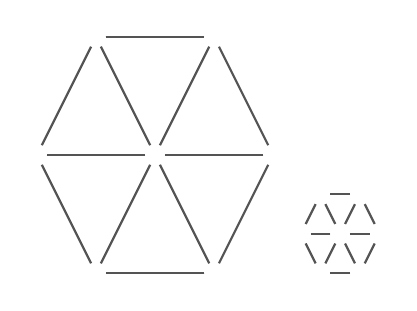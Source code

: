 
\begin{tikzpicture}[x=0.50cm,y=0.50cm]
  % colors
  \definecolor{kGreen}{rgb}{0.0,0.59,0.0}
  \definecolor{kOrange}{rgb}{1.0,0.59,0.0}
  \definecolor{kGrey}{rgb}{0.33,0.33,0.33}
  \definecolor{kRed}{rgb}{0.59,0.0,0.0}

  % nodes
  \node (b0) at (15,15) {};
  \node (b1) at (12,15) {};
  \node (b2) at (13.5,18) {};
  \node (b3) at (16.5,18) {};
  \node (b4) at (18,15) {};
  \node (b5) at (16.5,12) {};
  \node (b6) at (13.5,12) {};
  \draw[draw,thick,color=kGrey, fill] (b0) -- (b1);
  \draw[draw,thick,color=kGrey, fill] (b0) -- (b2);
  \draw[draw,thick,color=kGrey, fill] (b0) -- (b3);
  \draw[draw,thick,color=kGrey, fill] (b0) -- (b4);
  \draw[draw,thick,color=kGrey, fill] (b0) -- (b5);
  \draw[draw,thick,color=kGrey, fill] (b0) -- (b6);

  \draw[draw,thick,color=kGrey, fill] (b1) -- (b2);
  \draw[draw,thick,color=kGrey, fill] (b2) -- (b3);
  \draw[draw,thick,color=kGrey, fill] (b3) -- (b4);
  \draw[draw,thick,color=kGrey, fill] (b4) -- (b5);
  \draw[draw,thick,color=kGrey, fill] (b5) -- (b6);
  \draw[draw,thick,color=kGrey, fill] (b6) -- (b1);

\end{tikzpicture}
\begin{tikzpicture}[x=0.50cm,y=0.50cm]
  % colors
  \definecolor{kGreen}{rgb}{0.0,0.59,0.0}
  \definecolor{kOrange}{rgb}{1.0,0.59,0.0}
  \definecolor{kGrey}{rgb}{0.33,0.33,0.33}
  \definecolor{kRed}{rgb}{0.59,0.0,0.0}
  % nodes
  \node (b0) at (5,5) {};
  \node (b1) at (4,5) {};
  \node (b2) at (4.5,6) {};
  \node (b3) at (5.5,6) {};
  \node (b4) at (6,5) {};
  \node (b5) at (5.5,4) {};
  \node (b6) at (4.5,4) {};
  \draw[draw,thick,color=kGrey, fill] (b0) -- (b1);
  \draw[draw,thick,color=kGrey, fill] (b0) -- (b2);
  \draw[draw,thick,color=kGrey, fill] (b0) -- (b3);
  \draw[draw,thick,color=kGrey, fill] (b0) -- (b4);
  \draw[draw,thick,color=kGrey, fill] (b0) -- (b5);
  \draw[draw,thick,color=kGrey, fill] (b0) -- (b6);

  \draw[draw,thick,color=kGrey, fill] (b1) -- (b2);
  \draw[draw,thick,color=kGrey, fill] (b2) -- (b3);
  \draw[draw,thick,color=kGrey, fill] (b3) -- (b4);
  \draw[draw,thick,color=kGrey, fill] (b4) -- (b5);
  \draw[draw,thick,color=kGrey, fill] (b5) -- (b6);
  \draw[draw,thick,color=kGrey, fill] (b6) -- (b1);
\end{tikzpicture}
